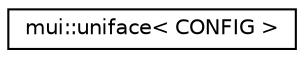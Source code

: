 digraph "Graphical Class Hierarchy"
{
 // LATEX_PDF_SIZE
  edge [fontname="Helvetica",fontsize="10",labelfontname="Helvetica",labelfontsize="10"];
  node [fontname="Helvetica",fontsize="10",shape=record];
  rankdir="LR";
  Node0 [label="mui::uniface\< CONFIG \>",height=0.2,width=0.4,color="black", fillcolor="white", style="filled",URL="$classmui_1_1uniface.html",tooltip=" "];
}
